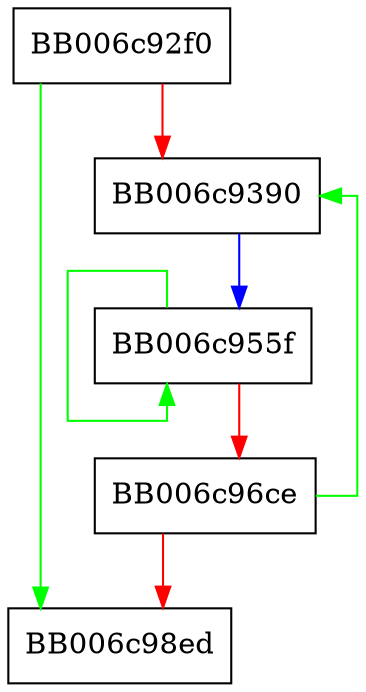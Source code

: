 digraph scryptBlockMix {
  node [shape="box"];
  graph [splines=ortho];
  BB006c92f0 -> BB006c98ed [color="green"];
  BB006c92f0 -> BB006c9390 [color="red"];
  BB006c9390 -> BB006c955f [color="blue"];
  BB006c955f -> BB006c955f [color="green"];
  BB006c955f -> BB006c96ce [color="red"];
  BB006c96ce -> BB006c9390 [color="green"];
  BB006c96ce -> BB006c98ed [color="red"];
}